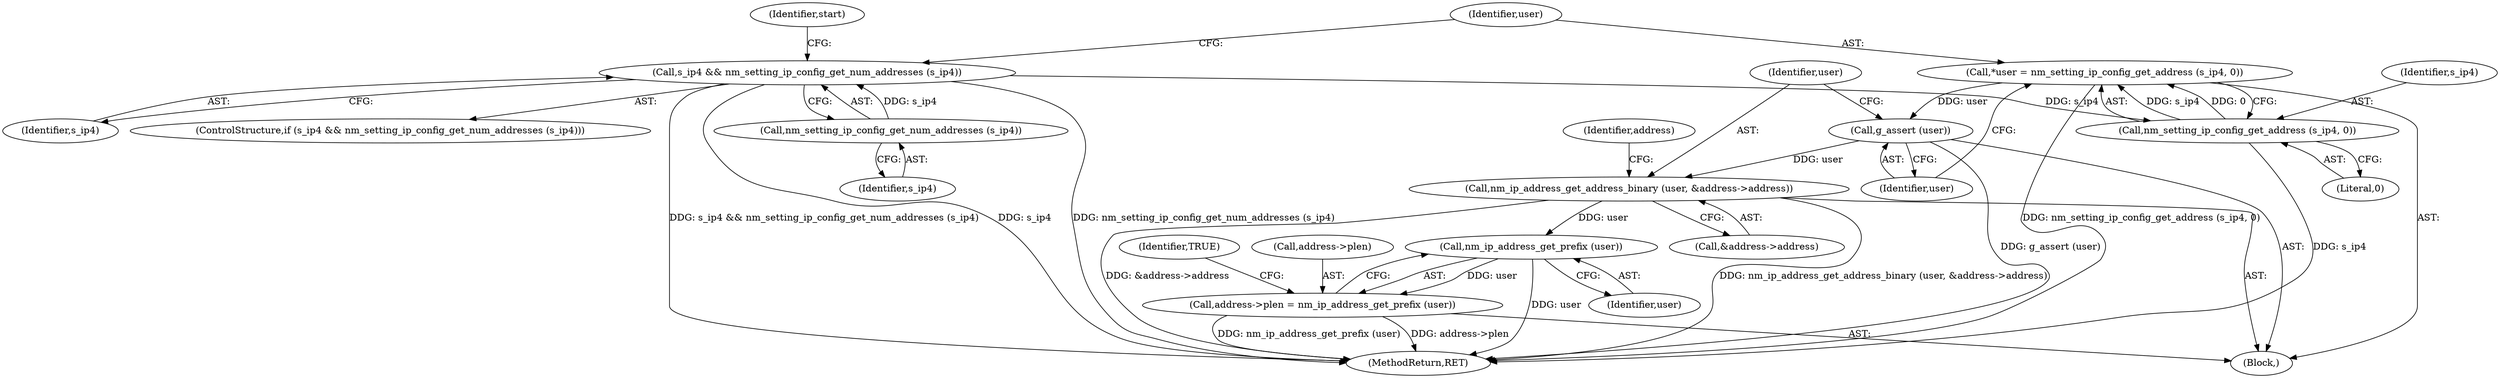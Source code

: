 digraph "0_NetworkManager_d5fc88e573fa58b93034b04d35a2454f5d28cad9@pointer" {
"1005419" [label="(Call,*user = nm_setting_ip_config_get_address (s_ip4, 0))"];
"1005421" [label="(Call,nm_setting_ip_config_get_address (s_ip4, 0))"];
"1005413" [label="(Call,s_ip4 && nm_setting_ip_config_get_num_addresses (s_ip4))"];
"1005415" [label="(Call,nm_setting_ip_config_get_num_addresses (s_ip4))"];
"1005424" [label="(Call,g_assert (user))"];
"1005426" [label="(Call,nm_ip_address_get_address_binary (user, &address->address))"];
"1005436" [label="(Call,nm_ip_address_get_prefix (user))"];
"1005432" [label="(Call,address->plen = nm_ip_address_get_prefix (user))"];
"1005433" [label="(Call,address->plen)"];
"1005422" [label="(Identifier,s_ip4)"];
"1005416" [label="(Identifier,s_ip4)"];
"1005426" [label="(Call,nm_ip_address_get_address_binary (user, &address->address))"];
"1005414" [label="(Identifier,s_ip4)"];
"1005436" [label="(Call,nm_ip_address_get_prefix (user))"];
"1005434" [label="(Identifier,address)"];
"1005425" [label="(Identifier,user)"];
"1005424" [label="(Call,g_assert (user))"];
"1005428" [label="(Call,&address->address)"];
"1005419" [label="(Call,*user = nm_setting_ip_config_get_address (s_ip4, 0))"];
"1005495" [label="(Identifier,TRUE)"];
"1005442" [label="(Identifier,start)"];
"1005417" [label="(Block,)"];
"1005413" [label="(Call,s_ip4 && nm_setting_ip_config_get_num_addresses (s_ip4))"];
"1005412" [label="(ControlStructure,if (s_ip4 && nm_setting_ip_config_get_num_addresses (s_ip4)))"];
"1005437" [label="(Identifier,user)"];
"1005432" [label="(Call,address->plen = nm_ip_address_get_prefix (user))"];
"1005421" [label="(Call,nm_setting_ip_config_get_address (s_ip4, 0))"];
"1005420" [label="(Identifier,user)"];
"1005427" [label="(Identifier,user)"];
"1007368" [label="(MethodReturn,RET)"];
"1005423" [label="(Literal,0)"];
"1005415" [label="(Call,nm_setting_ip_config_get_num_addresses (s_ip4))"];
"1005419" -> "1005417"  [label="AST: "];
"1005419" -> "1005421"  [label="CFG: "];
"1005420" -> "1005419"  [label="AST: "];
"1005421" -> "1005419"  [label="AST: "];
"1005425" -> "1005419"  [label="CFG: "];
"1005419" -> "1007368"  [label="DDG: nm_setting_ip_config_get_address (s_ip4, 0)"];
"1005421" -> "1005419"  [label="DDG: s_ip4"];
"1005421" -> "1005419"  [label="DDG: 0"];
"1005419" -> "1005424"  [label="DDG: user"];
"1005421" -> "1005423"  [label="CFG: "];
"1005422" -> "1005421"  [label="AST: "];
"1005423" -> "1005421"  [label="AST: "];
"1005421" -> "1007368"  [label="DDG: s_ip4"];
"1005413" -> "1005421"  [label="DDG: s_ip4"];
"1005413" -> "1005412"  [label="AST: "];
"1005413" -> "1005414"  [label="CFG: "];
"1005413" -> "1005415"  [label="CFG: "];
"1005414" -> "1005413"  [label="AST: "];
"1005415" -> "1005413"  [label="AST: "];
"1005420" -> "1005413"  [label="CFG: "];
"1005442" -> "1005413"  [label="CFG: "];
"1005413" -> "1007368"  [label="DDG: nm_setting_ip_config_get_num_addresses (s_ip4)"];
"1005413" -> "1007368"  [label="DDG: s_ip4 && nm_setting_ip_config_get_num_addresses (s_ip4)"];
"1005413" -> "1007368"  [label="DDG: s_ip4"];
"1005415" -> "1005413"  [label="DDG: s_ip4"];
"1005415" -> "1005416"  [label="CFG: "];
"1005416" -> "1005415"  [label="AST: "];
"1005424" -> "1005417"  [label="AST: "];
"1005424" -> "1005425"  [label="CFG: "];
"1005425" -> "1005424"  [label="AST: "];
"1005427" -> "1005424"  [label="CFG: "];
"1005424" -> "1007368"  [label="DDG: g_assert (user)"];
"1005424" -> "1005426"  [label="DDG: user"];
"1005426" -> "1005417"  [label="AST: "];
"1005426" -> "1005428"  [label="CFG: "];
"1005427" -> "1005426"  [label="AST: "];
"1005428" -> "1005426"  [label="AST: "];
"1005434" -> "1005426"  [label="CFG: "];
"1005426" -> "1007368"  [label="DDG: nm_ip_address_get_address_binary (user, &address->address)"];
"1005426" -> "1007368"  [label="DDG: &address->address"];
"1005426" -> "1005436"  [label="DDG: user"];
"1005436" -> "1005432"  [label="AST: "];
"1005436" -> "1005437"  [label="CFG: "];
"1005437" -> "1005436"  [label="AST: "];
"1005432" -> "1005436"  [label="CFG: "];
"1005436" -> "1007368"  [label="DDG: user"];
"1005436" -> "1005432"  [label="DDG: user"];
"1005432" -> "1005417"  [label="AST: "];
"1005433" -> "1005432"  [label="AST: "];
"1005495" -> "1005432"  [label="CFG: "];
"1005432" -> "1007368"  [label="DDG: address->plen"];
"1005432" -> "1007368"  [label="DDG: nm_ip_address_get_prefix (user)"];
}
